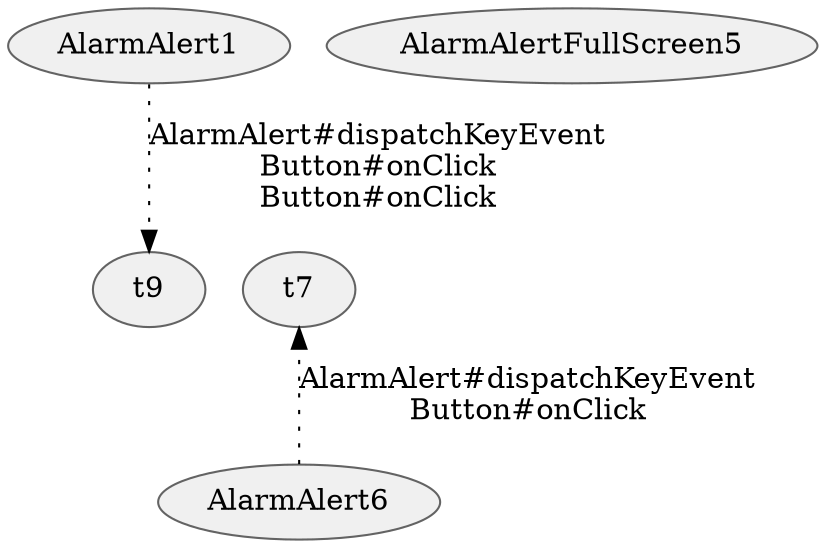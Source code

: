 digraph {
fontname="Helvetica";
node[style="filled,solid", colorscheme=greys3, fillcolor=1, color=3];


AlarmAlert1;
AlarmAlert6;
t7;
AlarmAlertFullScreen5;

AlarmAlert1 -> t9[label="AlarmAlert#dispatchKeyEvent
Button#onClick
Button#onClick",style=dotted];
AlarmAlert6 -> t7[label="AlarmAlert#dispatchKeyEvent
Button#onClick",style=dotted];


{rank=min; AlarmAlertFullScreen5 AlarmAlert1}
{rank=same; t7 t9 }
{rank=max;   AlarmAlert6 }
}
